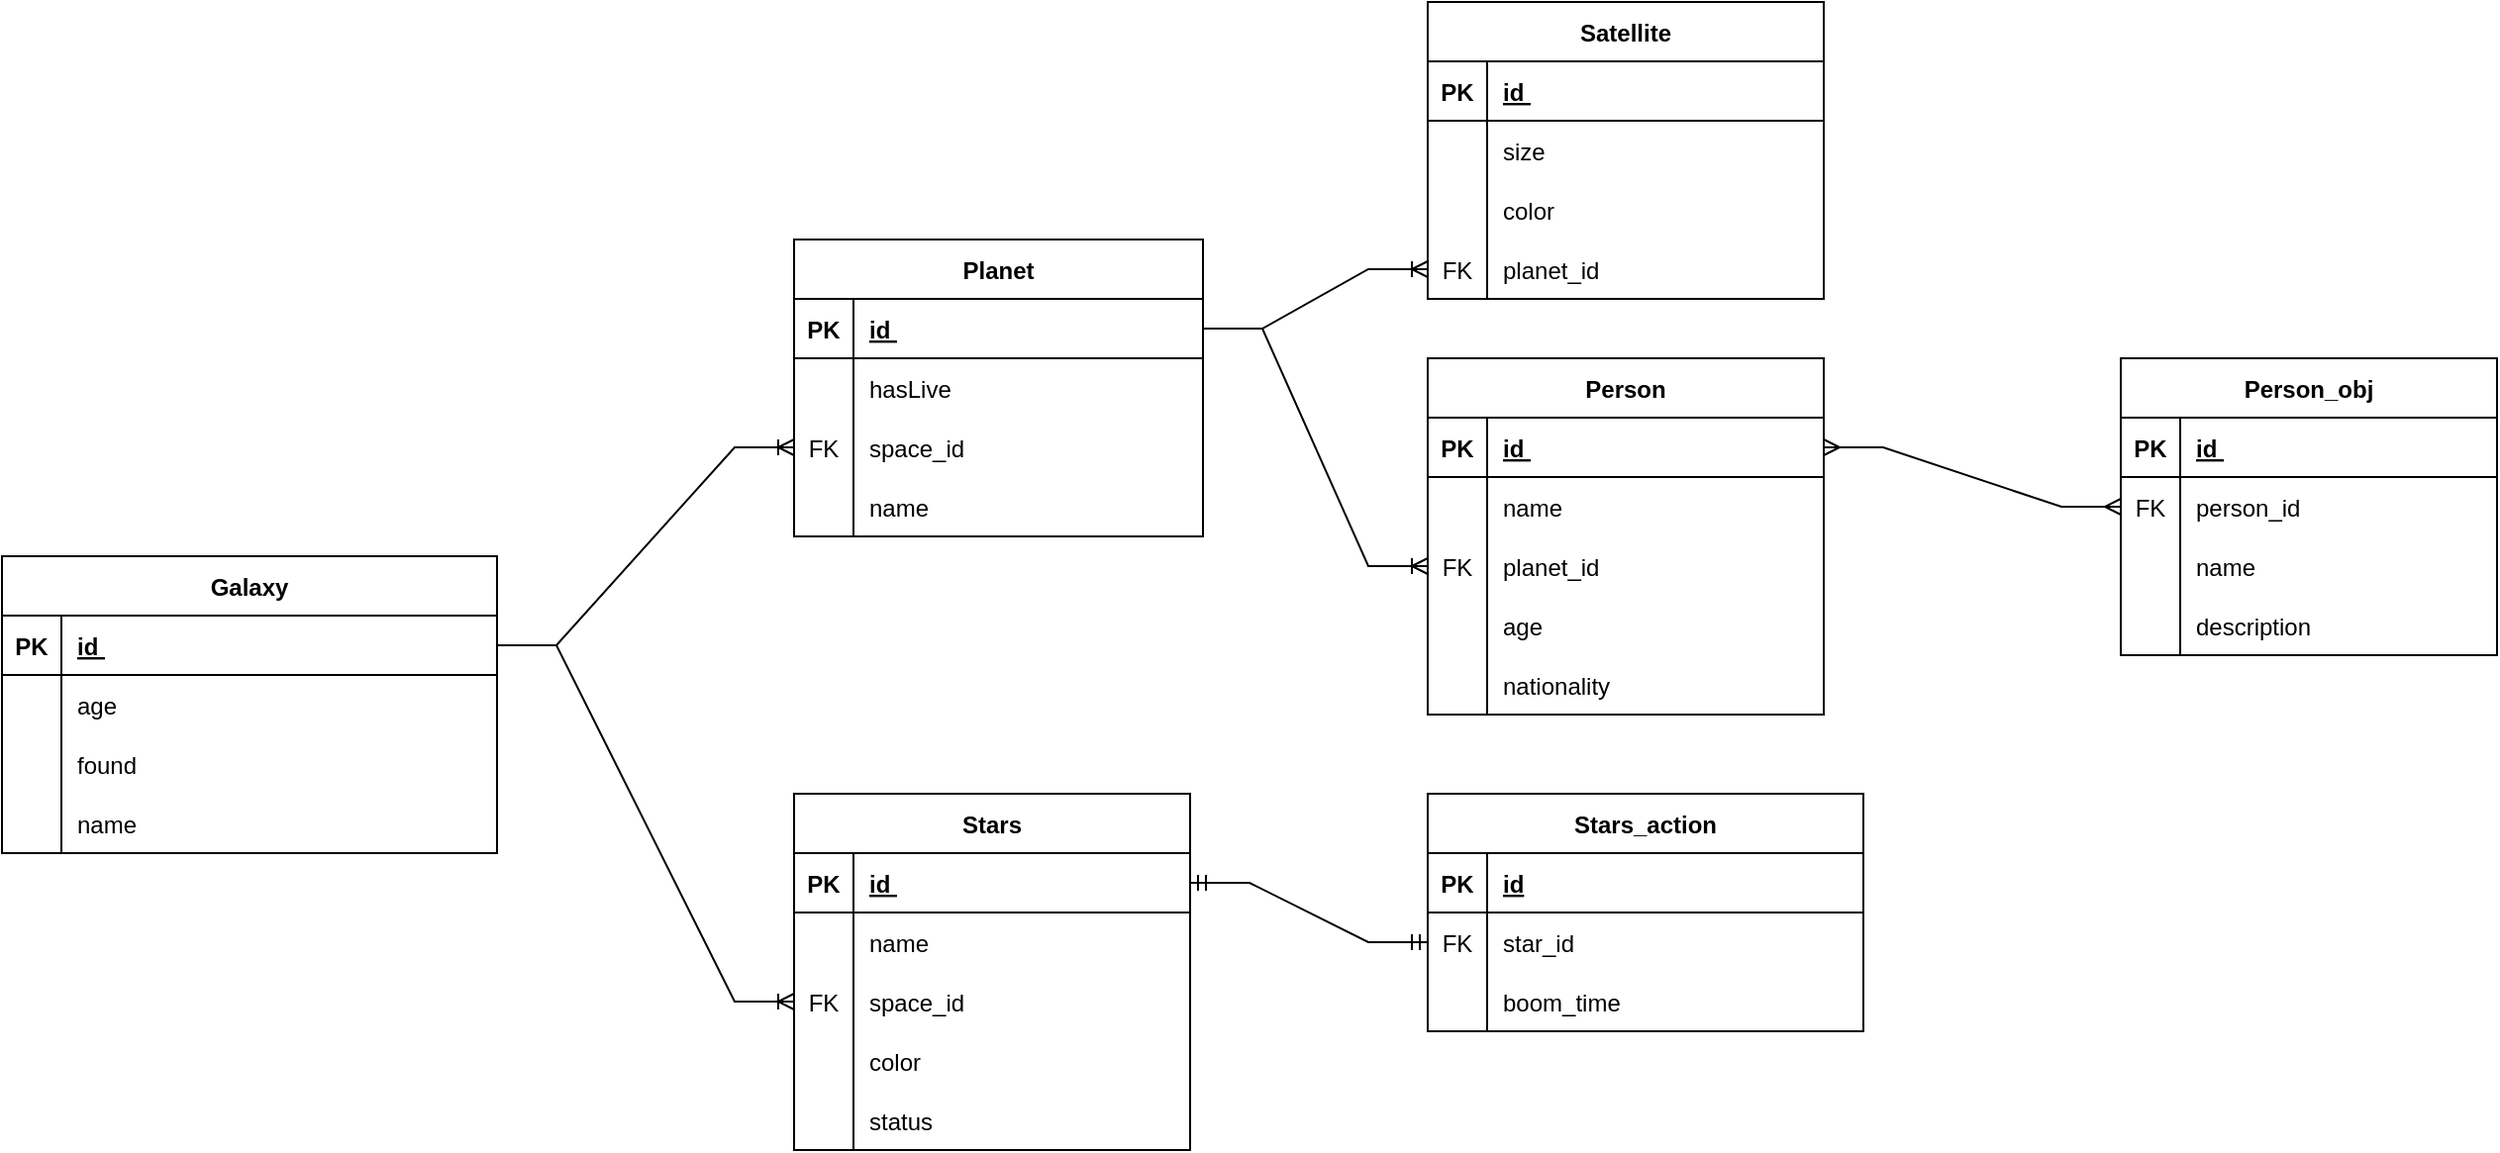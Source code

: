 <mxfile version="20.8.16" type="device"><diagram name="Страница 1" id="uqrr191P_vZXfenZdqSJ"><mxGraphModel dx="2122" dy="768" grid="1" gridSize="10" guides="1" tooltips="1" connect="1" arrows="1" fold="1" page="1" pageScale="1" pageWidth="827" pageHeight="1169" math="0" shadow="0"><root><mxCell id="0"/><mxCell id="1" parent="0"/><mxCell id="G0Hj68bAjXpEWIQjZh-r-2" value="Person" style="shape=table;startSize=30;container=1;collapsible=1;childLayout=tableLayout;fixedRows=1;rowLines=0;fontStyle=1;align=center;resizeLast=1;" parent="1" vertex="1"><mxGeometry x="490" y="390" width="200" height="180" as="geometry"/></mxCell><mxCell id="G0Hj68bAjXpEWIQjZh-r-3" value="" style="shape=tableRow;horizontal=0;startSize=0;swimlaneHead=0;swimlaneBody=0;fillColor=none;collapsible=0;dropTarget=0;points=[[0,0.5],[1,0.5]];portConstraint=eastwest;top=0;left=0;right=0;bottom=1;" parent="G0Hj68bAjXpEWIQjZh-r-2" vertex="1"><mxGeometry y="30" width="200" height="30" as="geometry"/></mxCell><mxCell id="G0Hj68bAjXpEWIQjZh-r-4" value="PK" style="shape=partialRectangle;connectable=0;fillColor=none;top=0;left=0;bottom=0;right=0;fontStyle=1;overflow=hidden;" parent="G0Hj68bAjXpEWIQjZh-r-3" vertex="1"><mxGeometry width="30" height="30" as="geometry"><mxRectangle width="30" height="30" as="alternateBounds"/></mxGeometry></mxCell><mxCell id="G0Hj68bAjXpEWIQjZh-r-5" value="id " style="shape=partialRectangle;connectable=0;fillColor=none;top=0;left=0;bottom=0;right=0;align=left;spacingLeft=6;fontStyle=5;overflow=hidden;" parent="G0Hj68bAjXpEWIQjZh-r-3" vertex="1"><mxGeometry x="30" width="170" height="30" as="geometry"><mxRectangle width="170" height="30" as="alternateBounds"/></mxGeometry></mxCell><mxCell id="G0Hj68bAjXpEWIQjZh-r-6" value="" style="shape=tableRow;horizontal=0;startSize=0;swimlaneHead=0;swimlaneBody=0;fillColor=none;collapsible=0;dropTarget=0;points=[[0,0.5],[1,0.5]];portConstraint=eastwest;top=0;left=0;right=0;bottom=0;" parent="G0Hj68bAjXpEWIQjZh-r-2" vertex="1"><mxGeometry y="60" width="200" height="30" as="geometry"/></mxCell><mxCell id="G0Hj68bAjXpEWIQjZh-r-7" value="" style="shape=partialRectangle;connectable=0;fillColor=none;top=0;left=0;bottom=0;right=0;editable=1;overflow=hidden;" parent="G0Hj68bAjXpEWIQjZh-r-6" vertex="1"><mxGeometry width="30" height="30" as="geometry"><mxRectangle width="30" height="30" as="alternateBounds"/></mxGeometry></mxCell><mxCell id="G0Hj68bAjXpEWIQjZh-r-8" value="name " style="shape=partialRectangle;connectable=0;fillColor=none;top=0;left=0;bottom=0;right=0;align=left;spacingLeft=6;overflow=hidden;" parent="G0Hj68bAjXpEWIQjZh-r-6" vertex="1"><mxGeometry x="30" width="170" height="30" as="geometry"><mxRectangle width="170" height="30" as="alternateBounds"/></mxGeometry></mxCell><mxCell id="G0Hj68bAjXpEWIQjZh-r-9" value="" style="shape=tableRow;horizontal=0;startSize=0;swimlaneHead=0;swimlaneBody=0;fillColor=none;collapsible=0;dropTarget=0;points=[[0,0.5],[1,0.5]];portConstraint=eastwest;top=0;left=0;right=0;bottom=0;" parent="G0Hj68bAjXpEWIQjZh-r-2" vertex="1"><mxGeometry y="90" width="200" height="30" as="geometry"/></mxCell><mxCell id="G0Hj68bAjXpEWIQjZh-r-10" value="FK" style="shape=partialRectangle;connectable=0;fillColor=none;top=0;left=0;bottom=0;right=0;editable=1;overflow=hidden;" parent="G0Hj68bAjXpEWIQjZh-r-9" vertex="1"><mxGeometry width="30" height="30" as="geometry"><mxRectangle width="30" height="30" as="alternateBounds"/></mxGeometry></mxCell><mxCell id="G0Hj68bAjXpEWIQjZh-r-11" value="planet_id " style="shape=partialRectangle;connectable=0;fillColor=none;top=0;left=0;bottom=0;right=0;align=left;spacingLeft=6;overflow=hidden;" parent="G0Hj68bAjXpEWIQjZh-r-9" vertex="1"><mxGeometry x="30" width="170" height="30" as="geometry"><mxRectangle width="170" height="30" as="alternateBounds"/></mxGeometry></mxCell><mxCell id="s4545ycJyNI-TtsuZKY8-19" style="shape=tableRow;horizontal=0;startSize=0;swimlaneHead=0;swimlaneBody=0;fillColor=none;collapsible=0;dropTarget=0;points=[[0,0.5],[1,0.5]];portConstraint=eastwest;top=0;left=0;right=0;bottom=0;" vertex="1" parent="G0Hj68bAjXpEWIQjZh-r-2"><mxGeometry y="120" width="200" height="30" as="geometry"/></mxCell><mxCell id="s4545ycJyNI-TtsuZKY8-20" style="shape=partialRectangle;connectable=0;fillColor=none;top=0;left=0;bottom=0;right=0;editable=1;overflow=hidden;" vertex="1" parent="s4545ycJyNI-TtsuZKY8-19"><mxGeometry width="30" height="30" as="geometry"><mxRectangle width="30" height="30" as="alternateBounds"/></mxGeometry></mxCell><mxCell id="s4545ycJyNI-TtsuZKY8-21" value="age" style="shape=partialRectangle;connectable=0;fillColor=none;top=0;left=0;bottom=0;right=0;align=left;spacingLeft=6;overflow=hidden;" vertex="1" parent="s4545ycJyNI-TtsuZKY8-19"><mxGeometry x="30" width="170" height="30" as="geometry"><mxRectangle width="170" height="30" as="alternateBounds"/></mxGeometry></mxCell><mxCell id="s4545ycJyNI-TtsuZKY8-25" style="shape=tableRow;horizontal=0;startSize=0;swimlaneHead=0;swimlaneBody=0;fillColor=none;collapsible=0;dropTarget=0;points=[[0,0.5],[1,0.5]];portConstraint=eastwest;top=0;left=0;right=0;bottom=0;" vertex="1" parent="G0Hj68bAjXpEWIQjZh-r-2"><mxGeometry y="150" width="200" height="30" as="geometry"/></mxCell><mxCell id="s4545ycJyNI-TtsuZKY8-26" style="shape=partialRectangle;connectable=0;fillColor=none;top=0;left=0;bottom=0;right=0;editable=1;overflow=hidden;" vertex="1" parent="s4545ycJyNI-TtsuZKY8-25"><mxGeometry width="30" height="30" as="geometry"><mxRectangle width="30" height="30" as="alternateBounds"/></mxGeometry></mxCell><mxCell id="s4545ycJyNI-TtsuZKY8-27" value="nationality" style="shape=partialRectangle;connectable=0;fillColor=none;top=0;left=0;bottom=0;right=0;align=left;spacingLeft=6;overflow=hidden;" vertex="1" parent="s4545ycJyNI-TtsuZKY8-25"><mxGeometry x="30" width="170" height="30" as="geometry"><mxRectangle width="170" height="30" as="alternateBounds"/></mxGeometry></mxCell><mxCell id="G0Hj68bAjXpEWIQjZh-r-16" value="Galaxy" style="shape=table;startSize=30;container=1;collapsible=1;childLayout=tableLayout;fixedRows=1;rowLines=0;fontStyle=1;align=center;resizeLast=1;" parent="1" vertex="1"><mxGeometry x="-230" y="490" width="250" height="150" as="geometry"/></mxCell><mxCell id="G0Hj68bAjXpEWIQjZh-r-17" value="" style="shape=tableRow;horizontal=0;startSize=0;swimlaneHead=0;swimlaneBody=0;fillColor=none;collapsible=0;dropTarget=0;points=[[0,0.5],[1,0.5]];portConstraint=eastwest;top=0;left=0;right=0;bottom=1;" parent="G0Hj68bAjXpEWIQjZh-r-16" vertex="1"><mxGeometry y="30" width="250" height="30" as="geometry"/></mxCell><mxCell id="G0Hj68bAjXpEWIQjZh-r-18" value="PK" style="shape=partialRectangle;connectable=0;fillColor=none;top=0;left=0;bottom=0;right=0;fontStyle=1;overflow=hidden;" parent="G0Hj68bAjXpEWIQjZh-r-17" vertex="1"><mxGeometry width="30" height="30" as="geometry"><mxRectangle width="30" height="30" as="alternateBounds"/></mxGeometry></mxCell><mxCell id="G0Hj68bAjXpEWIQjZh-r-19" value="id " style="shape=partialRectangle;connectable=0;fillColor=none;top=0;left=0;bottom=0;right=0;align=left;spacingLeft=6;fontStyle=5;overflow=hidden;" parent="G0Hj68bAjXpEWIQjZh-r-17" vertex="1"><mxGeometry x="30" width="220" height="30" as="geometry"><mxRectangle width="220" height="30" as="alternateBounds"/></mxGeometry></mxCell><mxCell id="G0Hj68bAjXpEWIQjZh-r-20" value="" style="shape=tableRow;horizontal=0;startSize=0;swimlaneHead=0;swimlaneBody=0;fillColor=none;collapsible=0;dropTarget=0;points=[[0,0.5],[1,0.5]];portConstraint=eastwest;top=0;left=0;right=0;bottom=0;" parent="G0Hj68bAjXpEWIQjZh-r-16" vertex="1"><mxGeometry y="60" width="250" height="30" as="geometry"/></mxCell><mxCell id="G0Hj68bAjXpEWIQjZh-r-21" value="" style="shape=partialRectangle;connectable=0;fillColor=none;top=0;left=0;bottom=0;right=0;editable=1;overflow=hidden;" parent="G0Hj68bAjXpEWIQjZh-r-20" vertex="1"><mxGeometry width="30" height="30" as="geometry"><mxRectangle width="30" height="30" as="alternateBounds"/></mxGeometry></mxCell><mxCell id="G0Hj68bAjXpEWIQjZh-r-22" value="age  " style="shape=partialRectangle;connectable=0;fillColor=none;top=0;left=0;bottom=0;right=0;align=left;spacingLeft=6;overflow=hidden;" parent="G0Hj68bAjXpEWIQjZh-r-20" vertex="1"><mxGeometry x="30" width="220" height="30" as="geometry"><mxRectangle width="220" height="30" as="alternateBounds"/></mxGeometry></mxCell><mxCell id="G0Hj68bAjXpEWIQjZh-r-23" value="" style="shape=tableRow;horizontal=0;startSize=0;swimlaneHead=0;swimlaneBody=0;fillColor=none;collapsible=0;dropTarget=0;points=[[0,0.5],[1,0.5]];portConstraint=eastwest;top=0;left=0;right=0;bottom=0;" parent="G0Hj68bAjXpEWIQjZh-r-16" vertex="1"><mxGeometry y="90" width="250" height="30" as="geometry"/></mxCell><mxCell id="G0Hj68bAjXpEWIQjZh-r-24" value="" style="shape=partialRectangle;connectable=0;fillColor=none;top=0;left=0;bottom=0;right=0;editable=1;overflow=hidden;" parent="G0Hj68bAjXpEWIQjZh-r-23" vertex="1"><mxGeometry width="30" height="30" as="geometry"><mxRectangle width="30" height="30" as="alternateBounds"/></mxGeometry></mxCell><mxCell id="G0Hj68bAjXpEWIQjZh-r-25" value="found " style="shape=partialRectangle;connectable=0;fillColor=none;top=0;left=0;bottom=0;right=0;align=left;spacingLeft=6;overflow=hidden;" parent="G0Hj68bAjXpEWIQjZh-r-23" vertex="1"><mxGeometry x="30" width="220" height="30" as="geometry"><mxRectangle width="220" height="30" as="alternateBounds"/></mxGeometry></mxCell><mxCell id="5xbwEBr-hXBvnfHBjA4D-30" style="shape=tableRow;horizontal=0;startSize=0;swimlaneHead=0;swimlaneBody=0;fillColor=none;collapsible=0;dropTarget=0;points=[[0,0.5],[1,0.5]];portConstraint=eastwest;top=0;left=0;right=0;bottom=0;" parent="G0Hj68bAjXpEWIQjZh-r-16" vertex="1"><mxGeometry y="120" width="250" height="30" as="geometry"/></mxCell><mxCell id="5xbwEBr-hXBvnfHBjA4D-31" style="shape=partialRectangle;connectable=0;fillColor=none;top=0;left=0;bottom=0;right=0;editable=1;overflow=hidden;" parent="5xbwEBr-hXBvnfHBjA4D-30" vertex="1"><mxGeometry width="30" height="30" as="geometry"><mxRectangle width="30" height="30" as="alternateBounds"/></mxGeometry></mxCell><mxCell id="5xbwEBr-hXBvnfHBjA4D-32" value="name " style="shape=partialRectangle;connectable=0;fillColor=none;top=0;left=0;bottom=0;right=0;align=left;spacingLeft=6;overflow=hidden;" parent="5xbwEBr-hXBvnfHBjA4D-30" vertex="1"><mxGeometry x="30" width="220" height="30" as="geometry"><mxRectangle width="220" height="30" as="alternateBounds"/></mxGeometry></mxCell><mxCell id="5xbwEBr-hXBvnfHBjA4D-1" value="Stars" style="shape=table;startSize=30;container=1;collapsible=1;childLayout=tableLayout;fixedRows=1;rowLines=0;fontStyle=1;align=center;resizeLast=1;" parent="1" vertex="1"><mxGeometry x="170" y="610" width="200" height="180" as="geometry"/></mxCell><mxCell id="5xbwEBr-hXBvnfHBjA4D-2" value="" style="shape=tableRow;horizontal=0;startSize=0;swimlaneHead=0;swimlaneBody=0;fillColor=none;collapsible=0;dropTarget=0;points=[[0,0.5],[1,0.5]];portConstraint=eastwest;top=0;left=0;right=0;bottom=1;" parent="5xbwEBr-hXBvnfHBjA4D-1" vertex="1"><mxGeometry y="30" width="200" height="30" as="geometry"/></mxCell><mxCell id="5xbwEBr-hXBvnfHBjA4D-3" value="PK" style="shape=partialRectangle;connectable=0;fillColor=none;top=0;left=0;bottom=0;right=0;fontStyle=1;overflow=hidden;" parent="5xbwEBr-hXBvnfHBjA4D-2" vertex="1"><mxGeometry width="30" height="30" as="geometry"><mxRectangle width="30" height="30" as="alternateBounds"/></mxGeometry></mxCell><mxCell id="5xbwEBr-hXBvnfHBjA4D-4" value="id " style="shape=partialRectangle;connectable=0;fillColor=none;top=0;left=0;bottom=0;right=0;align=left;spacingLeft=6;fontStyle=5;overflow=hidden;" parent="5xbwEBr-hXBvnfHBjA4D-2" vertex="1"><mxGeometry x="30" width="170" height="30" as="geometry"><mxRectangle width="170" height="30" as="alternateBounds"/></mxGeometry></mxCell><mxCell id="5xbwEBr-hXBvnfHBjA4D-5" value="" style="shape=tableRow;horizontal=0;startSize=0;swimlaneHead=0;swimlaneBody=0;fillColor=none;collapsible=0;dropTarget=0;points=[[0,0.5],[1,0.5]];portConstraint=eastwest;top=0;left=0;right=0;bottom=0;" parent="5xbwEBr-hXBvnfHBjA4D-1" vertex="1"><mxGeometry y="60" width="200" height="30" as="geometry"/></mxCell><mxCell id="5xbwEBr-hXBvnfHBjA4D-6" value="" style="shape=partialRectangle;connectable=0;fillColor=none;top=0;left=0;bottom=0;right=0;editable=1;overflow=hidden;" parent="5xbwEBr-hXBvnfHBjA4D-5" vertex="1"><mxGeometry width="30" height="30" as="geometry"><mxRectangle width="30" height="30" as="alternateBounds"/></mxGeometry></mxCell><mxCell id="5xbwEBr-hXBvnfHBjA4D-7" value="name " style="shape=partialRectangle;connectable=0;fillColor=none;top=0;left=0;bottom=0;right=0;align=left;spacingLeft=6;overflow=hidden;" parent="5xbwEBr-hXBvnfHBjA4D-5" vertex="1"><mxGeometry x="30" width="170" height="30" as="geometry"><mxRectangle width="170" height="30" as="alternateBounds"/></mxGeometry></mxCell><mxCell id="5xbwEBr-hXBvnfHBjA4D-27" style="shape=tableRow;horizontal=0;startSize=0;swimlaneHead=0;swimlaneBody=0;fillColor=none;collapsible=0;dropTarget=0;points=[[0,0.5],[1,0.5]];portConstraint=eastwest;top=0;left=0;right=0;bottom=0;" parent="5xbwEBr-hXBvnfHBjA4D-1" vertex="1"><mxGeometry y="90" width="200" height="30" as="geometry"/></mxCell><mxCell id="5xbwEBr-hXBvnfHBjA4D-28" value="FK" style="shape=partialRectangle;connectable=0;fillColor=none;top=0;left=0;bottom=0;right=0;editable=1;overflow=hidden;" parent="5xbwEBr-hXBvnfHBjA4D-27" vertex="1"><mxGeometry width="30" height="30" as="geometry"><mxRectangle width="30" height="30" as="alternateBounds"/></mxGeometry></mxCell><mxCell id="5xbwEBr-hXBvnfHBjA4D-29" value="space_id " style="shape=partialRectangle;connectable=0;fillColor=none;top=0;left=0;bottom=0;right=0;align=left;spacingLeft=6;overflow=hidden;" parent="5xbwEBr-hXBvnfHBjA4D-27" vertex="1"><mxGeometry x="30" width="170" height="30" as="geometry"><mxRectangle width="170" height="30" as="alternateBounds"/></mxGeometry></mxCell><mxCell id="5xbwEBr-hXBvnfHBjA4D-103" style="shape=tableRow;horizontal=0;startSize=0;swimlaneHead=0;swimlaneBody=0;fillColor=none;collapsible=0;dropTarget=0;points=[[0,0.5],[1,0.5]];portConstraint=eastwest;top=0;left=0;right=0;bottom=0;" parent="5xbwEBr-hXBvnfHBjA4D-1" vertex="1"><mxGeometry y="120" width="200" height="30" as="geometry"/></mxCell><mxCell id="5xbwEBr-hXBvnfHBjA4D-104" style="shape=partialRectangle;connectable=0;fillColor=none;top=0;left=0;bottom=0;right=0;editable=1;overflow=hidden;" parent="5xbwEBr-hXBvnfHBjA4D-103" vertex="1"><mxGeometry width="30" height="30" as="geometry"><mxRectangle width="30" height="30" as="alternateBounds"/></mxGeometry></mxCell><mxCell id="5xbwEBr-hXBvnfHBjA4D-105" value="color " style="shape=partialRectangle;connectable=0;fillColor=none;top=0;left=0;bottom=0;right=0;align=left;spacingLeft=6;overflow=hidden;" parent="5xbwEBr-hXBvnfHBjA4D-103" vertex="1"><mxGeometry x="30" width="170" height="30" as="geometry"><mxRectangle width="170" height="30" as="alternateBounds"/></mxGeometry></mxCell><mxCell id="5xbwEBr-hXBvnfHBjA4D-50" value="" style="shape=tableRow;horizontal=0;startSize=0;swimlaneHead=0;swimlaneBody=0;fillColor=none;collapsible=0;dropTarget=0;points=[[0,0.5],[1,0.5]];portConstraint=eastwest;top=0;left=0;right=0;bottom=0;" parent="5xbwEBr-hXBvnfHBjA4D-1" vertex="1"><mxGeometry y="150" width="200" height="30" as="geometry"/></mxCell><mxCell id="5xbwEBr-hXBvnfHBjA4D-51" value="" style="shape=partialRectangle;connectable=0;fillColor=none;top=0;left=0;bottom=0;right=0;editable=1;overflow=hidden;" parent="5xbwEBr-hXBvnfHBjA4D-50" vertex="1"><mxGeometry width="30" height="30" as="geometry"><mxRectangle width="30" height="30" as="alternateBounds"/></mxGeometry></mxCell><mxCell id="5xbwEBr-hXBvnfHBjA4D-52" value="status " style="shape=partialRectangle;connectable=0;fillColor=none;top=0;left=0;bottom=0;right=0;align=left;spacingLeft=6;overflow=hidden;" parent="5xbwEBr-hXBvnfHBjA4D-50" vertex="1"><mxGeometry x="30" width="170" height="30" as="geometry"><mxRectangle width="170" height="30" as="alternateBounds"/></mxGeometry></mxCell><mxCell id="5xbwEBr-hXBvnfHBjA4D-14" value="Planet" style="shape=table;startSize=30;container=1;collapsible=1;childLayout=tableLayout;fixedRows=1;rowLines=0;fontStyle=1;align=center;resizeLast=1;" parent="1" vertex="1"><mxGeometry x="170" y="330" width="206.5" height="150" as="geometry"/></mxCell><mxCell id="5xbwEBr-hXBvnfHBjA4D-15" value="" style="shape=tableRow;horizontal=0;startSize=0;swimlaneHead=0;swimlaneBody=0;fillColor=none;collapsible=0;dropTarget=0;points=[[0,0.5],[1,0.5]];portConstraint=eastwest;top=0;left=0;right=0;bottom=1;" parent="5xbwEBr-hXBvnfHBjA4D-14" vertex="1"><mxGeometry y="30" width="206.5" height="30" as="geometry"/></mxCell><mxCell id="5xbwEBr-hXBvnfHBjA4D-16" value="PK" style="shape=partialRectangle;connectable=0;fillColor=none;top=0;left=0;bottom=0;right=0;fontStyle=1;overflow=hidden;" parent="5xbwEBr-hXBvnfHBjA4D-15" vertex="1"><mxGeometry width="30" height="30" as="geometry"><mxRectangle width="30" height="30" as="alternateBounds"/></mxGeometry></mxCell><mxCell id="5xbwEBr-hXBvnfHBjA4D-17" value="id " style="shape=partialRectangle;connectable=0;fillColor=none;top=0;left=0;bottom=0;right=0;align=left;spacingLeft=6;fontStyle=5;overflow=hidden;" parent="5xbwEBr-hXBvnfHBjA4D-15" vertex="1"><mxGeometry x="30" width="176.5" height="30" as="geometry"><mxRectangle width="176.5" height="30" as="alternateBounds"/></mxGeometry></mxCell><mxCell id="5xbwEBr-hXBvnfHBjA4D-18" value="" style="shape=tableRow;horizontal=0;startSize=0;swimlaneHead=0;swimlaneBody=0;fillColor=none;collapsible=0;dropTarget=0;points=[[0,0.5],[1,0.5]];portConstraint=eastwest;top=0;left=0;right=0;bottom=0;" parent="5xbwEBr-hXBvnfHBjA4D-14" vertex="1"><mxGeometry y="60" width="206.5" height="30" as="geometry"/></mxCell><mxCell id="5xbwEBr-hXBvnfHBjA4D-19" value="" style="shape=partialRectangle;connectable=0;fillColor=none;top=0;left=0;bottom=0;right=0;editable=1;overflow=hidden;" parent="5xbwEBr-hXBvnfHBjA4D-18" vertex="1"><mxGeometry width="30" height="30" as="geometry"><mxRectangle width="30" height="30" as="alternateBounds"/></mxGeometry></mxCell><mxCell id="5xbwEBr-hXBvnfHBjA4D-20" value="hasLive" style="shape=partialRectangle;connectable=0;fillColor=none;top=0;left=0;bottom=0;right=0;align=left;spacingLeft=6;overflow=hidden;" parent="5xbwEBr-hXBvnfHBjA4D-18" vertex="1"><mxGeometry x="30" width="176.5" height="30" as="geometry"><mxRectangle width="176.5" height="30" as="alternateBounds"/></mxGeometry></mxCell><mxCell id="5xbwEBr-hXBvnfHBjA4D-21" value="" style="shape=tableRow;horizontal=0;startSize=0;swimlaneHead=0;swimlaneBody=0;fillColor=none;collapsible=0;dropTarget=0;points=[[0,0.5],[1,0.5]];portConstraint=eastwest;top=0;left=0;right=0;bottom=0;" parent="5xbwEBr-hXBvnfHBjA4D-14" vertex="1"><mxGeometry y="90" width="206.5" height="30" as="geometry"/></mxCell><mxCell id="5xbwEBr-hXBvnfHBjA4D-22" value="FK" style="shape=partialRectangle;connectable=0;fillColor=none;top=0;left=0;bottom=0;right=0;editable=1;overflow=hidden;" parent="5xbwEBr-hXBvnfHBjA4D-21" vertex="1"><mxGeometry width="30" height="30" as="geometry"><mxRectangle width="30" height="30" as="alternateBounds"/></mxGeometry></mxCell><mxCell id="5xbwEBr-hXBvnfHBjA4D-23" value="space_id " style="shape=partialRectangle;connectable=0;fillColor=none;top=0;left=0;bottom=0;right=0;align=left;spacingLeft=6;overflow=hidden;" parent="5xbwEBr-hXBvnfHBjA4D-21" vertex="1"><mxGeometry x="30" width="176.5" height="30" as="geometry"><mxRectangle width="176.5" height="30" as="alternateBounds"/></mxGeometry></mxCell><mxCell id="5xbwEBr-hXBvnfHBjA4D-24" value="" style="shape=tableRow;horizontal=0;startSize=0;swimlaneHead=0;swimlaneBody=0;fillColor=none;collapsible=0;dropTarget=0;points=[[0,0.5],[1,0.5]];portConstraint=eastwest;top=0;left=0;right=0;bottom=0;" parent="5xbwEBr-hXBvnfHBjA4D-14" vertex="1"><mxGeometry y="120" width="206.5" height="30" as="geometry"/></mxCell><mxCell id="5xbwEBr-hXBvnfHBjA4D-25" value="" style="shape=partialRectangle;connectable=0;fillColor=none;top=0;left=0;bottom=0;right=0;editable=1;overflow=hidden;" parent="5xbwEBr-hXBvnfHBjA4D-24" vertex="1"><mxGeometry width="30" height="30" as="geometry"><mxRectangle width="30" height="30" as="alternateBounds"/></mxGeometry></mxCell><mxCell id="5xbwEBr-hXBvnfHBjA4D-26" value="name " style="shape=partialRectangle;connectable=0;fillColor=none;top=0;left=0;bottom=0;right=0;align=left;spacingLeft=6;overflow=hidden;" parent="5xbwEBr-hXBvnfHBjA4D-24" vertex="1"><mxGeometry x="30" width="176.5" height="30" as="geometry"><mxRectangle width="176.5" height="30" as="alternateBounds"/></mxGeometry></mxCell><mxCell id="5xbwEBr-hXBvnfHBjA4D-46" value="Stars_action" style="shape=table;startSize=30;container=1;collapsible=1;childLayout=tableLayout;fixedRows=1;rowLines=0;fontStyle=1;align=center;resizeLast=1;" parent="1" vertex="1"><mxGeometry x="490" y="610" width="220" height="120" as="geometry"/></mxCell><mxCell id="5xbwEBr-hXBvnfHBjA4D-47" value="" style="shape=tableRow;horizontal=0;startSize=0;swimlaneHead=0;swimlaneBody=0;fillColor=none;collapsible=0;dropTarget=0;points=[[0,0.5],[1,0.5]];portConstraint=eastwest;top=0;left=0;right=0;bottom=1;" parent="5xbwEBr-hXBvnfHBjA4D-46" vertex="1"><mxGeometry y="30" width="220" height="30" as="geometry"/></mxCell><mxCell id="5xbwEBr-hXBvnfHBjA4D-48" value="PK" style="shape=partialRectangle;connectable=0;fillColor=none;top=0;left=0;bottom=0;right=0;fontStyle=1;overflow=hidden;" parent="5xbwEBr-hXBvnfHBjA4D-47" vertex="1"><mxGeometry width="30" height="30" as="geometry"><mxRectangle width="30" height="30" as="alternateBounds"/></mxGeometry></mxCell><mxCell id="5xbwEBr-hXBvnfHBjA4D-49" value="id" style="shape=partialRectangle;connectable=0;fillColor=none;top=0;left=0;bottom=0;right=0;align=left;spacingLeft=6;fontStyle=5;overflow=hidden;" parent="5xbwEBr-hXBvnfHBjA4D-47" vertex="1"><mxGeometry x="30" width="190" height="30" as="geometry"><mxRectangle width="190" height="30" as="alternateBounds"/></mxGeometry></mxCell><mxCell id="5xbwEBr-hXBvnfHBjA4D-53" value="" style="shape=tableRow;horizontal=0;startSize=0;swimlaneHead=0;swimlaneBody=0;fillColor=none;collapsible=0;dropTarget=0;points=[[0,0.5],[1,0.5]];portConstraint=eastwest;top=0;left=0;right=0;bottom=0;" parent="5xbwEBr-hXBvnfHBjA4D-46" vertex="1"><mxGeometry y="60" width="220" height="30" as="geometry"/></mxCell><mxCell id="5xbwEBr-hXBvnfHBjA4D-54" value="FK" style="shape=partialRectangle;connectable=0;fillColor=none;top=0;left=0;bottom=0;right=0;editable=1;overflow=hidden;" parent="5xbwEBr-hXBvnfHBjA4D-53" vertex="1"><mxGeometry width="30" height="30" as="geometry"><mxRectangle width="30" height="30" as="alternateBounds"/></mxGeometry></mxCell><mxCell id="5xbwEBr-hXBvnfHBjA4D-55" value="star_id " style="shape=partialRectangle;connectable=0;fillColor=none;top=0;left=0;bottom=0;right=0;align=left;spacingLeft=6;overflow=hidden;" parent="5xbwEBr-hXBvnfHBjA4D-53" vertex="1"><mxGeometry x="30" width="190" height="30" as="geometry"><mxRectangle width="190" height="30" as="alternateBounds"/></mxGeometry></mxCell><mxCell id="5xbwEBr-hXBvnfHBjA4D-56" value="" style="shape=tableRow;horizontal=0;startSize=0;swimlaneHead=0;swimlaneBody=0;fillColor=none;collapsible=0;dropTarget=0;points=[[0,0.5],[1,0.5]];portConstraint=eastwest;top=0;left=0;right=0;bottom=0;" parent="5xbwEBr-hXBvnfHBjA4D-46" vertex="1"><mxGeometry y="90" width="220" height="30" as="geometry"/></mxCell><mxCell id="5xbwEBr-hXBvnfHBjA4D-57" value="" style="shape=partialRectangle;connectable=0;fillColor=none;top=0;left=0;bottom=0;right=0;editable=1;overflow=hidden;" parent="5xbwEBr-hXBvnfHBjA4D-56" vertex="1"><mxGeometry width="30" height="30" as="geometry"><mxRectangle width="30" height="30" as="alternateBounds"/></mxGeometry></mxCell><mxCell id="5xbwEBr-hXBvnfHBjA4D-58" value="boom_time " style="shape=partialRectangle;connectable=0;fillColor=none;top=0;left=0;bottom=0;right=0;align=left;spacingLeft=6;overflow=hidden;" parent="5xbwEBr-hXBvnfHBjA4D-56" vertex="1"><mxGeometry x="30" width="190" height="30" as="geometry"><mxRectangle width="190" height="30" as="alternateBounds"/></mxGeometry></mxCell><mxCell id="5xbwEBr-hXBvnfHBjA4D-59" value="Person_obj" style="shape=table;startSize=30;container=1;collapsible=1;childLayout=tableLayout;fixedRows=1;rowLines=0;fontStyle=1;align=center;resizeLast=1;" parent="1" vertex="1"><mxGeometry x="840" y="390" width="190" height="150" as="geometry"/></mxCell><mxCell id="5xbwEBr-hXBvnfHBjA4D-60" value="" style="shape=tableRow;horizontal=0;startSize=0;swimlaneHead=0;swimlaneBody=0;fillColor=none;collapsible=0;dropTarget=0;points=[[0,0.5],[1,0.5]];portConstraint=eastwest;top=0;left=0;right=0;bottom=1;" parent="5xbwEBr-hXBvnfHBjA4D-59" vertex="1"><mxGeometry y="30" width="190" height="30" as="geometry"/></mxCell><mxCell id="5xbwEBr-hXBvnfHBjA4D-61" value="PK" style="shape=partialRectangle;connectable=0;fillColor=none;top=0;left=0;bottom=0;right=0;fontStyle=1;overflow=hidden;" parent="5xbwEBr-hXBvnfHBjA4D-60" vertex="1"><mxGeometry width="30" height="30" as="geometry"><mxRectangle width="30" height="30" as="alternateBounds"/></mxGeometry></mxCell><mxCell id="5xbwEBr-hXBvnfHBjA4D-62" value="id " style="shape=partialRectangle;connectable=0;fillColor=none;top=0;left=0;bottom=0;right=0;align=left;spacingLeft=6;fontStyle=5;overflow=hidden;" parent="5xbwEBr-hXBvnfHBjA4D-60" vertex="1"><mxGeometry x="30" width="160" height="30" as="geometry"><mxRectangle width="160" height="30" as="alternateBounds"/></mxGeometry></mxCell><mxCell id="5xbwEBr-hXBvnfHBjA4D-63" value="" style="shape=tableRow;horizontal=0;startSize=0;swimlaneHead=0;swimlaneBody=0;fillColor=none;collapsible=0;dropTarget=0;points=[[0,0.5],[1,0.5]];portConstraint=eastwest;top=0;left=0;right=0;bottom=0;" parent="5xbwEBr-hXBvnfHBjA4D-59" vertex="1"><mxGeometry y="60" width="190" height="30" as="geometry"/></mxCell><mxCell id="5xbwEBr-hXBvnfHBjA4D-64" value="FK" style="shape=partialRectangle;connectable=0;fillColor=none;top=0;left=0;bottom=0;right=0;editable=1;overflow=hidden;" parent="5xbwEBr-hXBvnfHBjA4D-63" vertex="1"><mxGeometry width="30" height="30" as="geometry"><mxRectangle width="30" height="30" as="alternateBounds"/></mxGeometry></mxCell><mxCell id="5xbwEBr-hXBvnfHBjA4D-65" value="person_id " style="shape=partialRectangle;connectable=0;fillColor=none;top=0;left=0;bottom=0;right=0;align=left;spacingLeft=6;overflow=hidden;" parent="5xbwEBr-hXBvnfHBjA4D-63" vertex="1"><mxGeometry x="30" width="160" height="30" as="geometry"><mxRectangle width="160" height="30" as="alternateBounds"/></mxGeometry></mxCell><mxCell id="5xbwEBr-hXBvnfHBjA4D-66" value="" style="shape=tableRow;horizontal=0;startSize=0;swimlaneHead=0;swimlaneBody=0;fillColor=none;collapsible=0;dropTarget=0;points=[[0,0.5],[1,0.5]];portConstraint=eastwest;top=0;left=0;right=0;bottom=0;" parent="5xbwEBr-hXBvnfHBjA4D-59" vertex="1"><mxGeometry y="90" width="190" height="30" as="geometry"/></mxCell><mxCell id="5xbwEBr-hXBvnfHBjA4D-67" value="" style="shape=partialRectangle;connectable=0;fillColor=none;top=0;left=0;bottom=0;right=0;editable=1;overflow=hidden;" parent="5xbwEBr-hXBvnfHBjA4D-66" vertex="1"><mxGeometry width="30" height="30" as="geometry"><mxRectangle width="30" height="30" as="alternateBounds"/></mxGeometry></mxCell><mxCell id="5xbwEBr-hXBvnfHBjA4D-68" value="name" style="shape=partialRectangle;connectable=0;fillColor=none;top=0;left=0;bottom=0;right=0;align=left;spacingLeft=6;overflow=hidden;" parent="5xbwEBr-hXBvnfHBjA4D-66" vertex="1"><mxGeometry x="30" width="160" height="30" as="geometry"><mxRectangle width="160" height="30" as="alternateBounds"/></mxGeometry></mxCell><mxCell id="s4545ycJyNI-TtsuZKY8-1" style="shape=tableRow;horizontal=0;startSize=0;swimlaneHead=0;swimlaneBody=0;fillColor=none;collapsible=0;dropTarget=0;points=[[0,0.5],[1,0.5]];portConstraint=eastwest;top=0;left=0;right=0;bottom=0;" vertex="1" parent="5xbwEBr-hXBvnfHBjA4D-59"><mxGeometry y="120" width="190" height="30" as="geometry"/></mxCell><mxCell id="s4545ycJyNI-TtsuZKY8-2" style="shape=partialRectangle;connectable=0;fillColor=none;top=0;left=0;bottom=0;right=0;editable=1;overflow=hidden;" vertex="1" parent="s4545ycJyNI-TtsuZKY8-1"><mxGeometry width="30" height="30" as="geometry"><mxRectangle width="30" height="30" as="alternateBounds"/></mxGeometry></mxCell><mxCell id="s4545ycJyNI-TtsuZKY8-3" value="description" style="shape=partialRectangle;connectable=0;fillColor=none;top=0;left=0;bottom=0;right=0;align=left;spacingLeft=6;overflow=hidden;" vertex="1" parent="s4545ycJyNI-TtsuZKY8-1"><mxGeometry x="30" width="160" height="30" as="geometry"><mxRectangle width="160" height="30" as="alternateBounds"/></mxGeometry></mxCell><mxCell id="5xbwEBr-hXBvnfHBjA4D-76" value="" style="edgeStyle=entityRelationEdgeStyle;fontSize=12;html=1;endArrow=ERoneToMany;rounded=0;entryX=0;entryY=0.5;entryDx=0;entryDy=0;exitX=1;exitY=0.5;exitDx=0;exitDy=0;" parent="1" source="G0Hj68bAjXpEWIQjZh-r-17" target="5xbwEBr-hXBvnfHBjA4D-21" edge="1"><mxGeometry width="100" height="100" relative="1" as="geometry"><mxPoint x="120" y="390" as="sourcePoint"/><mxPoint x="220" y="290" as="targetPoint"/></mxGeometry></mxCell><mxCell id="5xbwEBr-hXBvnfHBjA4D-78" value="" style="edgeStyle=entityRelationEdgeStyle;fontSize=12;html=1;endArrow=ERoneToMany;rounded=0;entryX=0;entryY=0.5;entryDx=0;entryDy=0;exitX=1;exitY=0.5;exitDx=0;exitDy=0;" parent="1" source="G0Hj68bAjXpEWIQjZh-r-17" target="5xbwEBr-hXBvnfHBjA4D-27" edge="1"><mxGeometry width="100" height="100" relative="1" as="geometry"><mxPoint x="90" y="800" as="sourcePoint"/><mxPoint x="190" y="700" as="targetPoint"/></mxGeometry></mxCell><mxCell id="5xbwEBr-hXBvnfHBjA4D-84" value="" style="edgeStyle=entityRelationEdgeStyle;fontSize=12;html=1;endArrow=ERoneToMany;rounded=0;entryX=0;entryY=0.5;entryDx=0;entryDy=0;exitX=1;exitY=0.5;exitDx=0;exitDy=0;" parent="1" source="5xbwEBr-hXBvnfHBjA4D-15" target="G0Hj68bAjXpEWIQjZh-r-9" edge="1"><mxGeometry width="100" height="100" relative="1" as="geometry"><mxPoint x="420" y="400" as="sourcePoint"/><mxPoint x="520" y="300" as="targetPoint"/></mxGeometry></mxCell><mxCell id="s4545ycJyNI-TtsuZKY8-4" value="" style="edgeStyle=entityRelationEdgeStyle;fontSize=12;html=1;endArrow=ERmany;startArrow=ERmany;rounded=0;exitX=1;exitY=0.5;exitDx=0;exitDy=0;" edge="1" parent="1" source="G0Hj68bAjXpEWIQjZh-r-3" target="5xbwEBr-hXBvnfHBjA4D-63"><mxGeometry width="100" height="100" relative="1" as="geometry"><mxPoint x="740" y="570" as="sourcePoint"/><mxPoint x="840" y="470" as="targetPoint"/></mxGeometry></mxCell><mxCell id="s4545ycJyNI-TtsuZKY8-5" value="Satellite" style="shape=table;startSize=30;container=1;collapsible=1;childLayout=tableLayout;fixedRows=1;rowLines=0;fontStyle=1;align=center;resizeLast=1;" vertex="1" parent="1"><mxGeometry x="490" y="210" width="200" height="150" as="geometry"/></mxCell><mxCell id="s4545ycJyNI-TtsuZKY8-6" value="" style="shape=tableRow;horizontal=0;startSize=0;swimlaneHead=0;swimlaneBody=0;fillColor=none;collapsible=0;dropTarget=0;points=[[0,0.5],[1,0.5]];portConstraint=eastwest;top=0;left=0;right=0;bottom=1;" vertex="1" parent="s4545ycJyNI-TtsuZKY8-5"><mxGeometry y="30" width="200" height="30" as="geometry"/></mxCell><mxCell id="s4545ycJyNI-TtsuZKY8-7" value="PK" style="shape=partialRectangle;connectable=0;fillColor=none;top=0;left=0;bottom=0;right=0;fontStyle=1;overflow=hidden;" vertex="1" parent="s4545ycJyNI-TtsuZKY8-6"><mxGeometry width="30" height="30" as="geometry"><mxRectangle width="30" height="30" as="alternateBounds"/></mxGeometry></mxCell><mxCell id="s4545ycJyNI-TtsuZKY8-8" value="id " style="shape=partialRectangle;connectable=0;fillColor=none;top=0;left=0;bottom=0;right=0;align=left;spacingLeft=6;fontStyle=5;overflow=hidden;" vertex="1" parent="s4545ycJyNI-TtsuZKY8-6"><mxGeometry x="30" width="170" height="30" as="geometry"><mxRectangle width="170" height="30" as="alternateBounds"/></mxGeometry></mxCell><mxCell id="s4545ycJyNI-TtsuZKY8-9" value="" style="shape=tableRow;horizontal=0;startSize=0;swimlaneHead=0;swimlaneBody=0;fillColor=none;collapsible=0;dropTarget=0;points=[[0,0.5],[1,0.5]];portConstraint=eastwest;top=0;left=0;right=0;bottom=0;" vertex="1" parent="s4545ycJyNI-TtsuZKY8-5"><mxGeometry y="60" width="200" height="30" as="geometry"/></mxCell><mxCell id="s4545ycJyNI-TtsuZKY8-10" value="" style="shape=partialRectangle;connectable=0;fillColor=none;top=0;left=0;bottom=0;right=0;editable=1;overflow=hidden;" vertex="1" parent="s4545ycJyNI-TtsuZKY8-9"><mxGeometry width="30" height="30" as="geometry"><mxRectangle width="30" height="30" as="alternateBounds"/></mxGeometry></mxCell><mxCell id="s4545ycJyNI-TtsuZKY8-11" value="size" style="shape=partialRectangle;connectable=0;fillColor=none;top=0;left=0;bottom=0;right=0;align=left;spacingLeft=6;overflow=hidden;" vertex="1" parent="s4545ycJyNI-TtsuZKY8-9"><mxGeometry x="30" width="170" height="30" as="geometry"><mxRectangle width="170" height="30" as="alternateBounds"/></mxGeometry></mxCell><mxCell id="s4545ycJyNI-TtsuZKY8-12" value="" style="shape=tableRow;horizontal=0;startSize=0;swimlaneHead=0;swimlaneBody=0;fillColor=none;collapsible=0;dropTarget=0;points=[[0,0.5],[1,0.5]];portConstraint=eastwest;top=0;left=0;right=0;bottom=0;" vertex="1" parent="s4545ycJyNI-TtsuZKY8-5"><mxGeometry y="90" width="200" height="30" as="geometry"/></mxCell><mxCell id="s4545ycJyNI-TtsuZKY8-13" value="" style="shape=partialRectangle;connectable=0;fillColor=none;top=0;left=0;bottom=0;right=0;editable=1;overflow=hidden;" vertex="1" parent="s4545ycJyNI-TtsuZKY8-12"><mxGeometry width="30" height="30" as="geometry"><mxRectangle width="30" height="30" as="alternateBounds"/></mxGeometry></mxCell><mxCell id="s4545ycJyNI-TtsuZKY8-14" value="color" style="shape=partialRectangle;connectable=0;fillColor=none;top=0;left=0;bottom=0;right=0;align=left;spacingLeft=6;overflow=hidden;" vertex="1" parent="s4545ycJyNI-TtsuZKY8-12"><mxGeometry x="30" width="170" height="30" as="geometry"><mxRectangle width="170" height="30" as="alternateBounds"/></mxGeometry></mxCell><mxCell id="s4545ycJyNI-TtsuZKY8-15" value="" style="shape=tableRow;horizontal=0;startSize=0;swimlaneHead=0;swimlaneBody=0;fillColor=none;collapsible=0;dropTarget=0;points=[[0,0.5],[1,0.5]];portConstraint=eastwest;top=0;left=0;right=0;bottom=0;" vertex="1" parent="s4545ycJyNI-TtsuZKY8-5"><mxGeometry y="120" width="200" height="30" as="geometry"/></mxCell><mxCell id="s4545ycJyNI-TtsuZKY8-16" value="FK" style="shape=partialRectangle;connectable=0;fillColor=none;top=0;left=0;bottom=0;right=0;editable=1;overflow=hidden;" vertex="1" parent="s4545ycJyNI-TtsuZKY8-15"><mxGeometry width="30" height="30" as="geometry"><mxRectangle width="30" height="30" as="alternateBounds"/></mxGeometry></mxCell><mxCell id="s4545ycJyNI-TtsuZKY8-17" value="planet_id" style="shape=partialRectangle;connectable=0;fillColor=none;top=0;left=0;bottom=0;right=0;align=left;spacingLeft=6;overflow=hidden;" vertex="1" parent="s4545ycJyNI-TtsuZKY8-15"><mxGeometry x="30" width="170" height="30" as="geometry"><mxRectangle width="170" height="30" as="alternateBounds"/></mxGeometry></mxCell><mxCell id="s4545ycJyNI-TtsuZKY8-18" value="" style="edgeStyle=entityRelationEdgeStyle;fontSize=12;html=1;endArrow=ERoneToMany;rounded=0;entryX=0;entryY=0.5;entryDx=0;entryDy=0;exitX=1;exitY=0.5;exitDx=0;exitDy=0;" edge="1" parent="1" source="5xbwEBr-hXBvnfHBjA4D-15" target="s4545ycJyNI-TtsuZKY8-15"><mxGeometry width="100" height="100" relative="1" as="geometry"><mxPoint x="376.5" y="455" as="sourcePoint"/><mxPoint x="476.5" y="355" as="targetPoint"/></mxGeometry></mxCell><mxCell id="s4545ycJyNI-TtsuZKY8-28" value="" style="edgeStyle=entityRelationEdgeStyle;fontSize=12;html=1;endArrow=ERmandOne;startArrow=ERmandOne;rounded=0;entryX=0;entryY=0.5;entryDx=0;entryDy=0;exitX=1;exitY=0.5;exitDx=0;exitDy=0;" edge="1" parent="1" source="5xbwEBr-hXBvnfHBjA4D-2" target="5xbwEBr-hXBvnfHBjA4D-53"><mxGeometry width="100" height="100" relative="1" as="geometry"><mxPoint x="350" y="800" as="sourcePoint"/><mxPoint x="450" y="700" as="targetPoint"/></mxGeometry></mxCell></root></mxGraphModel></diagram></mxfile>